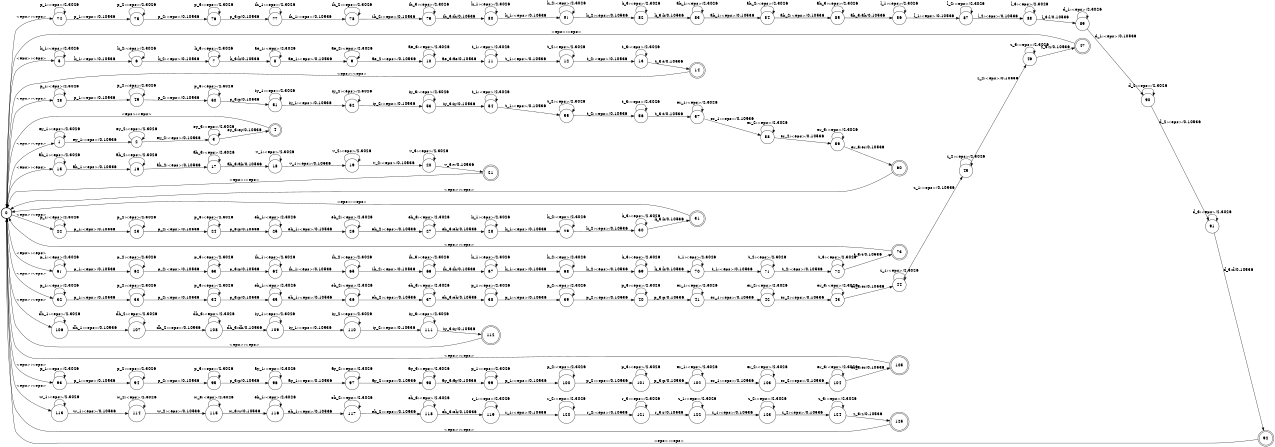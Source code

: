 digraph FST {
rankdir = LR;
size = "8.5,11";
center = 1;
orientation = Portrait;
ranksep = "0.4";
nodesep = "0.25";
0 [label = "0", shape = circle, style = bold, fontsize = 14]
	0 -> 1 [label = "<eps>:<eps>", fontsize = 14];
	0 -> 5 [label = "<eps>:<eps>", fontsize = 14];
	0 -> 15 [label = "<eps>:<eps>", fontsize = 14];
	0 -> 22 [label = "<eps>:<eps>", fontsize = 14];
	0 -> 32 [label = "<eps>:<eps>", fontsize = 14];
	0 -> 48 [label = "<eps>:<eps>", fontsize = 14];
	0 -> 61 [label = "<eps>:<eps>", fontsize = 14];
	0 -> 74 [label = "<eps>:<eps>", fontsize = 14];
	0 -> 93 [label = "<eps>:<eps>", fontsize = 14];
	0 -> 106 [label = "<eps>:<eps>", fontsize = 14];
	0 -> 113 [label = "<eps>:<eps>", fontsize = 14];
1 [label = "1", shape = circle, style = solid, fontsize = 14]
	1 -> 1 [label = "ey_1:<eps>/2.3026", fontsize = 14];
	1 -> 2 [label = "ey_1:<eps>/0.10536", fontsize = 14];
2 [label = "2", shape = circle, style = solid, fontsize = 14]
	2 -> 2 [label = "ey_2:<eps>/2.3026", fontsize = 14];
	2 -> 3 [label = "ey_2:<eps>/0.10536", fontsize = 14];
3 [label = "3", shape = circle, style = solid, fontsize = 14]
	3 -> 3 [label = "ey_3:<eps>/2.3026", fontsize = 14];
	3 -> 4 [label = "ey_3:ey/0.10536", fontsize = 14];
4 [label = "4", shape = doublecircle, style = solid, fontsize = 14]
	4 -> 0 [label = "<eps>:<eps>", fontsize = 14];
5 [label = "5", shape = circle, style = solid, fontsize = 14]
	5 -> 5 [label = "k_1:<eps>/2.3026", fontsize = 14];
	5 -> 6 [label = "k_1:<eps>/0.10536", fontsize = 14];
6 [label = "6", shape = circle, style = solid, fontsize = 14]
	6 -> 6 [label = "k_2:<eps>/2.3026", fontsize = 14];
	6 -> 7 [label = "k_2:<eps>/0.10536", fontsize = 14];
7 [label = "7", shape = circle, style = solid, fontsize = 14]
	7 -> 7 [label = "k_3:<eps>/2.3026", fontsize = 14];
	7 -> 8 [label = "k_3:k/0.10536", fontsize = 14];
8 [label = "8", shape = circle, style = solid, fontsize = 14]
	8 -> 8 [label = "ae_1:<eps>/2.3026", fontsize = 14];
	8 -> 9 [label = "ae_1:<eps>/0.10536", fontsize = 14];
9 [label = "9", shape = circle, style = solid, fontsize = 14]
	9 -> 9 [label = "ae_2:<eps>/2.3026", fontsize = 14];
	9 -> 10 [label = "ae_2:<eps>/0.10536", fontsize = 14];
10 [label = "10", shape = circle, style = solid, fontsize = 14]
	10 -> 10 [label = "ae_3:<eps>/2.3026", fontsize = 14];
	10 -> 11 [label = "ae_3:ae/0.10536", fontsize = 14];
11 [label = "11", shape = circle, style = solid, fontsize = 14]
	11 -> 11 [label = "t_1:<eps>/2.3026", fontsize = 14];
	11 -> 12 [label = "t_1:<eps>/0.10536", fontsize = 14];
12 [label = "12", shape = circle, style = solid, fontsize = 14]
	12 -> 12 [label = "t_2:<eps>/2.3026", fontsize = 14];
	12 -> 13 [label = "t_2:<eps>/0.10536", fontsize = 14];
13 [label = "13", shape = circle, style = solid, fontsize = 14]
	13 -> 13 [label = "t_3:<eps>/2.3026", fontsize = 14];
	13 -> 14 [label = "t_3:t/0.10536", fontsize = 14];
14 [label = "14", shape = doublecircle, style = solid, fontsize = 14]
	14 -> 0 [label = "<eps>:<eps>", fontsize = 14];
15 [label = "15", shape = circle, style = solid, fontsize = 14]
	15 -> 15 [label = "ah_1:<eps>/2.3026", fontsize = 14];
	15 -> 16 [label = "ah_1:<eps>/0.10536", fontsize = 14];
16 [label = "16", shape = circle, style = solid, fontsize = 14]
	16 -> 16 [label = "ah_2:<eps>/2.3026", fontsize = 14];
	16 -> 17 [label = "ah_2:<eps>/0.10536", fontsize = 14];
17 [label = "17", shape = circle, style = solid, fontsize = 14]
	17 -> 17 [label = "ah_3:<eps>/2.3026", fontsize = 14];
	17 -> 18 [label = "ah_3:ah/0.10536", fontsize = 14];
18 [label = "18", shape = circle, style = solid, fontsize = 14]
	18 -> 18 [label = "v_1:<eps>/2.3026", fontsize = 14];
	18 -> 19 [label = "v_1:<eps>/0.10536", fontsize = 14];
19 [label = "19", shape = circle, style = solid, fontsize = 14]
	19 -> 19 [label = "v_2:<eps>/2.3026", fontsize = 14];
	19 -> 20 [label = "v_2:<eps>/0.10536", fontsize = 14];
20 [label = "20", shape = circle, style = solid, fontsize = 14]
	20 -> 20 [label = "v_3:<eps>/2.3026", fontsize = 14];
	20 -> 21 [label = "v_3:v/0.10536", fontsize = 14];
21 [label = "21", shape = doublecircle, style = solid, fontsize = 14]
	21 -> 0 [label = "<eps>:<eps>", fontsize = 14];
22 [label = "22", shape = circle, style = solid, fontsize = 14]
	22 -> 22 [label = "p_1:<eps>/2.3026", fontsize = 14];
	22 -> 23 [label = "p_1:<eps>/0.10536", fontsize = 14];
23 [label = "23", shape = circle, style = solid, fontsize = 14]
	23 -> 23 [label = "p_2:<eps>/2.3026", fontsize = 14];
	23 -> 24 [label = "p_2:<eps>/0.10536", fontsize = 14];
24 [label = "24", shape = circle, style = solid, fontsize = 14]
	24 -> 24 [label = "p_3:<eps>/2.3026", fontsize = 14];
	24 -> 25 [label = "p_3:p/0.10536", fontsize = 14];
25 [label = "25", shape = circle, style = solid, fontsize = 14]
	25 -> 25 [label = "eh_1:<eps>/2.3026", fontsize = 14];
	25 -> 26 [label = "eh_1:<eps>/0.10536", fontsize = 14];
26 [label = "26", shape = circle, style = solid, fontsize = 14]
	26 -> 26 [label = "eh_2:<eps>/2.3026", fontsize = 14];
	26 -> 27 [label = "eh_2:<eps>/0.10536", fontsize = 14];
27 [label = "27", shape = circle, style = solid, fontsize = 14]
	27 -> 27 [label = "eh_3:<eps>/2.3026", fontsize = 14];
	27 -> 28 [label = "eh_3:eh/0.10536", fontsize = 14];
28 [label = "28", shape = circle, style = solid, fontsize = 14]
	28 -> 28 [label = "k_1:<eps>/2.3026", fontsize = 14];
	28 -> 29 [label = "k_1:<eps>/0.10536", fontsize = 14];
29 [label = "29", shape = circle, style = solid, fontsize = 14]
	29 -> 29 [label = "k_2:<eps>/2.3026", fontsize = 14];
	29 -> 30 [label = "k_2:<eps>/0.10536", fontsize = 14];
30 [label = "30", shape = circle, style = solid, fontsize = 14]
	30 -> 30 [label = "k_3:<eps>/2.3026", fontsize = 14];
	30 -> 31 [label = "k_3:k/0.10536", fontsize = 14];
31 [label = "31", shape = doublecircle, style = solid, fontsize = 14]
	31 -> 0 [label = "<eps>:<eps>", fontsize = 14];
32 [label = "32", shape = circle, style = solid, fontsize = 14]
	32 -> 32 [label = "p_1:<eps>/2.3026", fontsize = 14];
	32 -> 33 [label = "p_1:<eps>/0.10536", fontsize = 14];
33 [label = "33", shape = circle, style = solid, fontsize = 14]
	33 -> 33 [label = "p_2:<eps>/2.3026", fontsize = 14];
	33 -> 34 [label = "p_2:<eps>/0.10536", fontsize = 14];
34 [label = "34", shape = circle, style = solid, fontsize = 14]
	34 -> 34 [label = "p_3:<eps>/2.3026", fontsize = 14];
	34 -> 35 [label = "p_3:p/0.10536", fontsize = 14];
35 [label = "35", shape = circle, style = solid, fontsize = 14]
	35 -> 35 [label = "eh_1:<eps>/2.3026", fontsize = 14];
	35 -> 36 [label = "eh_1:<eps>/0.10536", fontsize = 14];
36 [label = "36", shape = circle, style = solid, fontsize = 14]
	36 -> 36 [label = "eh_2:<eps>/2.3026", fontsize = 14];
	36 -> 37 [label = "eh_2:<eps>/0.10536", fontsize = 14];
37 [label = "37", shape = circle, style = solid, fontsize = 14]
	37 -> 37 [label = "eh_3:<eps>/2.3026", fontsize = 14];
	37 -> 38 [label = "eh_3:eh/0.10536", fontsize = 14];
38 [label = "38", shape = circle, style = solid, fontsize = 14]
	38 -> 38 [label = "p_1:<eps>/2.3026", fontsize = 14];
	38 -> 39 [label = "p_1:<eps>/0.10536", fontsize = 14];
39 [label = "39", shape = circle, style = solid, fontsize = 14]
	39 -> 39 [label = "p_2:<eps>/2.3026", fontsize = 14];
	39 -> 40 [label = "p_2:<eps>/0.10536", fontsize = 14];
40 [label = "40", shape = circle, style = solid, fontsize = 14]
	40 -> 40 [label = "p_3:<eps>/2.3026", fontsize = 14];
	40 -> 41 [label = "p_3:p/0.10536", fontsize = 14];
41 [label = "41", shape = circle, style = solid, fontsize = 14]
	41 -> 41 [label = "er_1:<eps>/2.3026", fontsize = 14];
	41 -> 42 [label = "er_1:<eps>/0.10536", fontsize = 14];
42 [label = "42", shape = circle, style = solid, fontsize = 14]
	42 -> 42 [label = "er_2:<eps>/2.3026", fontsize = 14];
	42 -> 43 [label = "er_2:<eps>/0.10536", fontsize = 14];
43 [label = "43", shape = circle, style = solid, fontsize = 14]
	43 -> 43 [label = "er_3:<eps>/2.3026", fontsize = 14];
	43 -> 44 [label = "er_3:er/0.10536", fontsize = 14];
44 [label = "44", shape = circle, style = solid, fontsize = 14]
	44 -> 44 [label = "z_1:<eps>/2.3026", fontsize = 14];
	44 -> 45 [label = "z_1:<eps>/0.10536", fontsize = 14];
45 [label = "45", shape = circle, style = solid, fontsize = 14]
	45 -> 45 [label = "z_2:<eps>/2.3026", fontsize = 14];
	45 -> 46 [label = "z_2:<eps>/0.10536", fontsize = 14];
46 [label = "46", shape = circle, style = solid, fontsize = 14]
	46 -> 46 [label = "z_3:<eps>/2.3026", fontsize = 14];
	46 -> 47 [label = "z_3:z/0.10536", fontsize = 14];
47 [label = "47", shape = doublecircle, style = solid, fontsize = 14]
	47 -> 0 [label = "<eps>:<eps>", fontsize = 14];
48 [label = "48", shape = circle, style = solid, fontsize = 14]
	48 -> 48 [label = "p_1:<eps>/2.3026", fontsize = 14];
	48 -> 49 [label = "p_1:<eps>/0.10536", fontsize = 14];
49 [label = "49", shape = circle, style = solid, fontsize = 14]
	49 -> 49 [label = "p_2:<eps>/2.3026", fontsize = 14];
	49 -> 50 [label = "p_2:<eps>/0.10536", fontsize = 14];
50 [label = "50", shape = circle, style = solid, fontsize = 14]
	50 -> 50 [label = "p_3:<eps>/2.3026", fontsize = 14];
	50 -> 51 [label = "p_3:p/0.10536", fontsize = 14];
51 [label = "51", shape = circle, style = solid, fontsize = 14]
	51 -> 51 [label = "iy_1:<eps>/2.3026", fontsize = 14];
	51 -> 52 [label = "iy_1:<eps>/0.10536", fontsize = 14];
52 [label = "52", shape = circle, style = solid, fontsize = 14]
	52 -> 52 [label = "iy_2:<eps>/2.3026", fontsize = 14];
	52 -> 53 [label = "iy_2:<eps>/0.10536", fontsize = 14];
53 [label = "53", shape = circle, style = solid, fontsize = 14]
	53 -> 53 [label = "iy_3:<eps>/2.3026", fontsize = 14];
	53 -> 54 [label = "iy_3:iy/0.10536", fontsize = 14];
54 [label = "54", shape = circle, style = solid, fontsize = 14]
	54 -> 54 [label = "t_1:<eps>/2.3026", fontsize = 14];
	54 -> 55 [label = "t_1:<eps>/0.10536", fontsize = 14];
55 [label = "55", shape = circle, style = solid, fontsize = 14]
	55 -> 55 [label = "t_2:<eps>/2.3026", fontsize = 14];
	55 -> 56 [label = "t_2:<eps>/0.10536", fontsize = 14];
56 [label = "56", shape = circle, style = solid, fontsize = 14]
	56 -> 56 [label = "t_3:<eps>/2.3026", fontsize = 14];
	56 -> 57 [label = "t_3:t/0.10536", fontsize = 14];
57 [label = "57", shape = circle, style = solid, fontsize = 14]
	57 -> 57 [label = "er_1:<eps>/2.3026", fontsize = 14];
	57 -> 58 [label = "er_1:<eps>/0.10536", fontsize = 14];
58 [label = "58", shape = circle, style = solid, fontsize = 14]
	58 -> 58 [label = "er_2:<eps>/2.3026", fontsize = 14];
	58 -> 59 [label = "er_2:<eps>/0.10536", fontsize = 14];
59 [label = "59", shape = circle, style = solid, fontsize = 14]
	59 -> 59 [label = "er_3:<eps>/2.3026", fontsize = 14];
	59 -> 60 [label = "er_3:er/0.10536", fontsize = 14];
60 [label = "60", shape = doublecircle, style = solid, fontsize = 14]
	60 -> 0 [label = "<eps>:<eps>", fontsize = 14];
61 [label = "61", shape = circle, style = solid, fontsize = 14]
	61 -> 61 [label = "p_1:<eps>/2.3026", fontsize = 14];
	61 -> 62 [label = "p_1:<eps>/0.10536", fontsize = 14];
62 [label = "62", shape = circle, style = solid, fontsize = 14]
	62 -> 62 [label = "p_2:<eps>/2.3026", fontsize = 14];
	62 -> 63 [label = "p_2:<eps>/0.10536", fontsize = 14];
63 [label = "63", shape = circle, style = solid, fontsize = 14]
	63 -> 63 [label = "p_3:<eps>/2.3026", fontsize = 14];
	63 -> 64 [label = "p_3:p/0.10536", fontsize = 14];
64 [label = "64", shape = circle, style = solid, fontsize = 14]
	64 -> 64 [label = "ih_1:<eps>/2.3026", fontsize = 14];
	64 -> 65 [label = "ih_1:<eps>/0.10536", fontsize = 14];
65 [label = "65", shape = circle, style = solid, fontsize = 14]
	65 -> 65 [label = "ih_2:<eps>/2.3026", fontsize = 14];
	65 -> 66 [label = "ih_2:<eps>/0.10536", fontsize = 14];
66 [label = "66", shape = circle, style = solid, fontsize = 14]
	66 -> 66 [label = "ih_3:<eps>/2.3026", fontsize = 14];
	66 -> 67 [label = "ih_3:ih/0.10536", fontsize = 14];
67 [label = "67", shape = circle, style = solid, fontsize = 14]
	67 -> 67 [label = "k_1:<eps>/2.3026", fontsize = 14];
	67 -> 68 [label = "k_1:<eps>/0.10536", fontsize = 14];
68 [label = "68", shape = circle, style = solid, fontsize = 14]
	68 -> 68 [label = "k_2:<eps>/2.3026", fontsize = 14];
	68 -> 69 [label = "k_2:<eps>/0.10536", fontsize = 14];
69 [label = "69", shape = circle, style = solid, fontsize = 14]
	69 -> 69 [label = "k_3:<eps>/2.3026", fontsize = 14];
	69 -> 70 [label = "k_3:k/0.10536", fontsize = 14];
70 [label = "70", shape = circle, style = solid, fontsize = 14]
	70 -> 70 [label = "t_1:<eps>/2.3026", fontsize = 14];
	70 -> 71 [label = "t_1:<eps>/0.10536", fontsize = 14];
71 [label = "71", shape = circle, style = solid, fontsize = 14]
	71 -> 71 [label = "t_2:<eps>/2.3026", fontsize = 14];
	71 -> 72 [label = "t_2:<eps>/0.10536", fontsize = 14];
72 [label = "72", shape = circle, style = solid, fontsize = 14]
	72 -> 72 [label = "t_3:<eps>/2.3026", fontsize = 14];
	72 -> 73 [label = "t_3:t/0.10536", fontsize = 14];
73 [label = "73", shape = doublecircle, style = solid, fontsize = 14]
	73 -> 0 [label = "<eps>:<eps>", fontsize = 14];
74 [label = "74", shape = circle, style = solid, fontsize = 14]
	74 -> 74 [label = "p_1:<eps>/2.3026", fontsize = 14];
	74 -> 75 [label = "p_1:<eps>/0.10536", fontsize = 14];
75 [label = "75", shape = circle, style = solid, fontsize = 14]
	75 -> 75 [label = "p_2:<eps>/2.3026", fontsize = 14];
	75 -> 76 [label = "p_2:<eps>/0.10536", fontsize = 14];
76 [label = "76", shape = circle, style = solid, fontsize = 14]
	76 -> 76 [label = "p_3:<eps>/2.3026", fontsize = 14];
	76 -> 77 [label = "p_3:p/0.10536", fontsize = 14];
77 [label = "77", shape = circle, style = solid, fontsize = 14]
	77 -> 77 [label = "ih_1:<eps>/2.3026", fontsize = 14];
	77 -> 78 [label = "ih_1:<eps>/0.10536", fontsize = 14];
78 [label = "78", shape = circle, style = solid, fontsize = 14]
	78 -> 78 [label = "ih_2:<eps>/2.3026", fontsize = 14];
	78 -> 79 [label = "ih_2:<eps>/0.10536", fontsize = 14];
79 [label = "79", shape = circle, style = solid, fontsize = 14]
	79 -> 79 [label = "ih_3:<eps>/2.3026", fontsize = 14];
	79 -> 80 [label = "ih_3:ih/0.10536", fontsize = 14];
80 [label = "80", shape = circle, style = solid, fontsize = 14]
	80 -> 80 [label = "k_1:<eps>/2.3026", fontsize = 14];
	80 -> 81 [label = "k_1:<eps>/0.10536", fontsize = 14];
81 [label = "81", shape = circle, style = solid, fontsize = 14]
	81 -> 81 [label = "k_2:<eps>/2.3026", fontsize = 14];
	81 -> 82 [label = "k_2:<eps>/0.10536", fontsize = 14];
82 [label = "82", shape = circle, style = solid, fontsize = 14]
	82 -> 82 [label = "k_3:<eps>/2.3026", fontsize = 14];
	82 -> 83 [label = "k_3:k/0.10536", fontsize = 14];
83 [label = "83", shape = circle, style = solid, fontsize = 14]
	83 -> 83 [label = "ah_1:<eps>/2.3026", fontsize = 14];
	83 -> 84 [label = "ah_1:<eps>/0.10536", fontsize = 14];
84 [label = "84", shape = circle, style = solid, fontsize = 14]
	84 -> 84 [label = "ah_2:<eps>/2.3026", fontsize = 14];
	84 -> 85 [label = "ah_2:<eps>/0.10536", fontsize = 14];
85 [label = "85", shape = circle, style = solid, fontsize = 14]
	85 -> 85 [label = "ah_3:<eps>/2.3026", fontsize = 14];
	85 -> 86 [label = "ah_3:ah/0.10536", fontsize = 14];
86 [label = "86", shape = circle, style = solid, fontsize = 14]
	86 -> 86 [label = "l_1:<eps>/2.3026", fontsize = 14];
	86 -> 87 [label = "l_1:<eps>/0.10536", fontsize = 14];
87 [label = "87", shape = circle, style = solid, fontsize = 14]
	87 -> 87 [label = "l_2:<eps>/2.3026", fontsize = 14];
	87 -> 88 [label = "l_2:<eps>/0.10536", fontsize = 14];
88 [label = "88", shape = circle, style = solid, fontsize = 14]
	88 -> 88 [label = "l_3:<eps>/2.3026", fontsize = 14];
	88 -> 89 [label = "l_3:l/0.10536", fontsize = 14];
89 [label = "89", shape = circle, style = solid, fontsize = 14]
	89 -> 89 [label = "d_1:<eps>/2.3026", fontsize = 14];
	89 -> 90 [label = "d_1:<eps>/0.10536", fontsize = 14];
90 [label = "90", shape = circle, style = solid, fontsize = 14]
	90 -> 90 [label = "d_2:<eps>/2.3026", fontsize = 14];
	90 -> 91 [label = "d_2:<eps>/0.10536", fontsize = 14];
91 [label = "91", shape = circle, style = solid, fontsize = 14]
	91 -> 91 [label = "d_3:<eps>/2.3026", fontsize = 14];
	91 -> 92 [label = "d_3:d/0.10536", fontsize = 14];
92 [label = "92", shape = doublecircle, style = solid, fontsize = 14]
	92 -> 0 [label = "<eps>:<eps>", fontsize = 14];
93 [label = "93", shape = circle, style = solid, fontsize = 14]
	93 -> 93 [label = "p_1:<eps>/2.3026", fontsize = 14];
	93 -> 94 [label = "p_1:<eps>/0.10536", fontsize = 14];
94 [label = "94", shape = circle, style = solid, fontsize = 14]
	94 -> 94 [label = "p_2:<eps>/2.3026", fontsize = 14];
	94 -> 95 [label = "p_2:<eps>/0.10536", fontsize = 14];
95 [label = "95", shape = circle, style = solid, fontsize = 14]
	95 -> 95 [label = "p_3:<eps>/2.3026", fontsize = 14];
	95 -> 96 [label = "p_3:p/0.10536", fontsize = 14];
96 [label = "96", shape = circle, style = solid, fontsize = 14]
	96 -> 96 [label = "ay_1:<eps>/2.3026", fontsize = 14];
	96 -> 97 [label = "ay_1:<eps>/0.10536", fontsize = 14];
97 [label = "97", shape = circle, style = solid, fontsize = 14]
	97 -> 97 [label = "ay_2:<eps>/2.3026", fontsize = 14];
	97 -> 98 [label = "ay_2:<eps>/0.10536", fontsize = 14];
98 [label = "98", shape = circle, style = solid, fontsize = 14]
	98 -> 98 [label = "ay_3:<eps>/2.3026", fontsize = 14];
	98 -> 99 [label = "ay_3:ay/0.10536", fontsize = 14];
99 [label = "99", shape = circle, style = solid, fontsize = 14]
	99 -> 99 [label = "p_1:<eps>/2.3026", fontsize = 14];
	99 -> 100 [label = "p_1:<eps>/0.10536", fontsize = 14];
100 [label = "100", shape = circle, style = solid, fontsize = 14]
	100 -> 100 [label = "p_2:<eps>/2.3026", fontsize = 14];
	100 -> 101 [label = "p_2:<eps>/0.10536", fontsize = 14];
101 [label = "101", shape = circle, style = solid, fontsize = 14]
	101 -> 101 [label = "p_3:<eps>/2.3026", fontsize = 14];
	101 -> 102 [label = "p_3:p/0.10536", fontsize = 14];
102 [label = "102", shape = circle, style = solid, fontsize = 14]
	102 -> 102 [label = "er_1:<eps>/2.3026", fontsize = 14];
	102 -> 103 [label = "er_1:<eps>/0.10536", fontsize = 14];
103 [label = "103", shape = circle, style = solid, fontsize = 14]
	103 -> 103 [label = "er_2:<eps>/2.3026", fontsize = 14];
	103 -> 104 [label = "er_2:<eps>/0.10536", fontsize = 14];
104 [label = "104", shape = circle, style = solid, fontsize = 14]
	104 -> 104 [label = "er_3:<eps>/2.3026", fontsize = 14];
	104 -> 105 [label = "er_3:er/0.10536", fontsize = 14];
105 [label = "105", shape = doublecircle, style = solid, fontsize = 14]
	105 -> 0 [label = "<eps>:<eps>", fontsize = 14];
106 [label = "106", shape = circle, style = solid, fontsize = 14]
	106 -> 106 [label = "dh_1:<eps>/2.3026", fontsize = 14];
	106 -> 107 [label = "dh_1:<eps>/0.10536", fontsize = 14];
107 [label = "107", shape = circle, style = solid, fontsize = 14]
	107 -> 107 [label = "dh_2:<eps>/2.3026", fontsize = 14];
	107 -> 108 [label = "dh_2:<eps>/0.10536", fontsize = 14];
108 [label = "108", shape = circle, style = solid, fontsize = 14]
	108 -> 108 [label = "dh_3:<eps>/2.3026", fontsize = 14];
	108 -> 109 [label = "dh_3:dh/0.10536", fontsize = 14];
109 [label = "109", shape = circle, style = solid, fontsize = 14]
	109 -> 109 [label = "iy_1:<eps>/2.3026", fontsize = 14];
	109 -> 110 [label = "iy_1:<eps>/0.10536", fontsize = 14];
110 [label = "110", shape = circle, style = solid, fontsize = 14]
	110 -> 110 [label = "iy_2:<eps>/2.3026", fontsize = 14];
	110 -> 111 [label = "iy_2:<eps>/0.10536", fontsize = 14];
111 [label = "111", shape = circle, style = solid, fontsize = 14]
	111 -> 111 [label = "iy_3:<eps>/2.3026", fontsize = 14];
	111 -> 112 [label = "iy_3:iy/0.10536", fontsize = 14];
112 [label = "112", shape = doublecircle, style = solid, fontsize = 14]
	112 -> 0 [label = "<eps>:<eps>", fontsize = 14];
113 [label = "113", shape = circle, style = solid, fontsize = 14]
	113 -> 113 [label = "w_1:<eps>/2.3026", fontsize = 14];
	113 -> 114 [label = "w_1:<eps>/0.10536", fontsize = 14];
114 [label = "114", shape = circle, style = solid, fontsize = 14]
	114 -> 114 [label = "w_2:<eps>/2.3026", fontsize = 14];
	114 -> 115 [label = "w_2:<eps>/0.10536", fontsize = 14];
115 [label = "115", shape = circle, style = solid, fontsize = 14]
	115 -> 115 [label = "w_3:<eps>/2.3026", fontsize = 14];
	115 -> 116 [label = "w_3:w/0.10536", fontsize = 14];
116 [label = "116", shape = circle, style = solid, fontsize = 14]
	116 -> 116 [label = "eh_1:<eps>/2.3026", fontsize = 14];
	116 -> 117 [label = "eh_1:<eps>/0.10536", fontsize = 14];
117 [label = "117", shape = circle, style = solid, fontsize = 14]
	117 -> 117 [label = "eh_2:<eps>/2.3026", fontsize = 14];
	117 -> 118 [label = "eh_2:<eps>/0.10536", fontsize = 14];
118 [label = "118", shape = circle, style = solid, fontsize = 14]
	118 -> 118 [label = "eh_3:<eps>/2.3026", fontsize = 14];
	118 -> 119 [label = "eh_3:eh/0.10536", fontsize = 14];
119 [label = "119", shape = circle, style = solid, fontsize = 14]
	119 -> 119 [label = "r_1:<eps>/2.3026", fontsize = 14];
	119 -> 120 [label = "r_1:<eps>/0.10536", fontsize = 14];
120 [label = "120", shape = circle, style = solid, fontsize = 14]
	120 -> 120 [label = "r_2:<eps>/2.3026", fontsize = 14];
	120 -> 121 [label = "r_2:<eps>/0.10536", fontsize = 14];
121 [label = "121", shape = circle, style = solid, fontsize = 14]
	121 -> 121 [label = "r_3:<eps>/2.3026", fontsize = 14];
	121 -> 122 [label = "r_3:r/0.10536", fontsize = 14];
122 [label = "122", shape = circle, style = solid, fontsize = 14]
	122 -> 122 [label = "z_1:<eps>/2.3026", fontsize = 14];
	122 -> 123 [label = "z_1:<eps>/0.10536", fontsize = 14];
123 [label = "123", shape = circle, style = solid, fontsize = 14]
	123 -> 123 [label = "z_2:<eps>/2.3026", fontsize = 14];
	123 -> 124 [label = "z_2:<eps>/0.10536", fontsize = 14];
124 [label = "124", shape = circle, style = solid, fontsize = 14]
	124 -> 124 [label = "z_3:<eps>/2.3026", fontsize = 14];
	124 -> 125 [label = "z_3:z/0.10536", fontsize = 14];
125 [label = "125", shape = doublecircle, style = solid, fontsize = 14]
	125 -> 0 [label = "<eps>:<eps>", fontsize = 14];
}
